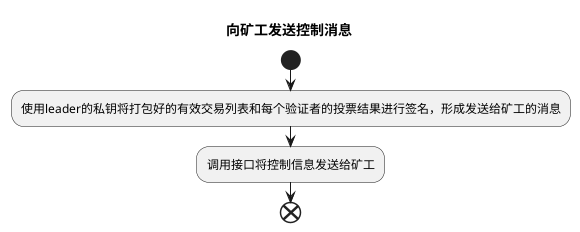 @startuml
title 向矿工发送控制消息
start
:使用leader的私钥将打包好的有效交易列表和每个验证者的投票结果进行签名，形成发送给矿工的消息;
:调用接口将控制信息发送给矿工;
end
@enduml